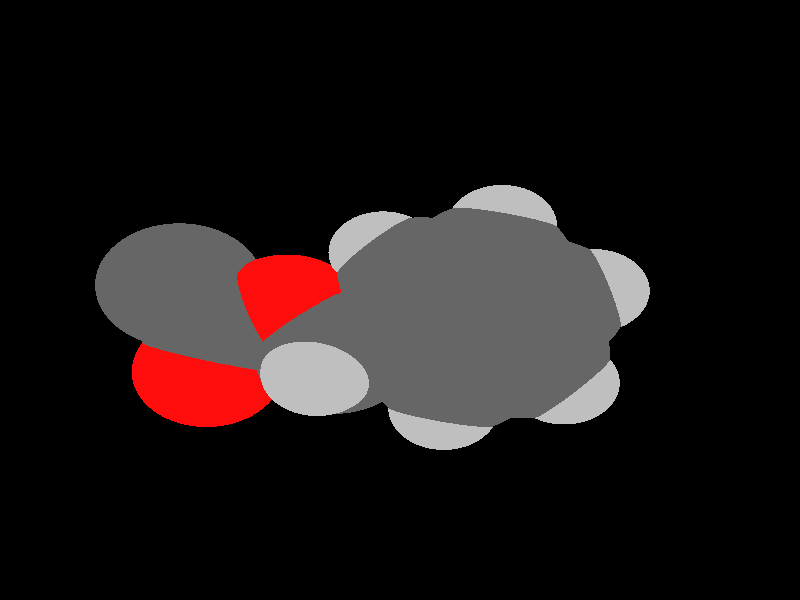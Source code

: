 global_settings {
	ambient_light rgb <0.200000002980232, 0.200000002980232, 0.200000002980232>
	max_trace_level 15
}

background { color rgb <0,0,0> }

camera {
	perspective
	location <0.180797914547007, -0.850889769705576, 21.9292601040419>
	angle 40
	up <-0.986898522951236, 0.15888885639148, 0.0280292117490876>
	right <0.157374663808728, 0.986281632967647, -0.0498172225416216> * 1
	direction <-0.0355600982529242, -0.0447534555680232, -0.998364967147267> }

light_source {
	<-34.4383472014545, 61.4774646517106, 63.6327950231837>
	color rgb <1, 1, 1>
	fade_distance 130.110902570758
	fade_power 0
	spotlight
	area_light <20, 0, 0>, <0, 0, 20>, 20, 20
	circular
	orient
	point_at <34.4383472014545, -61.4774646517106, -63.6327950231837>
}

light_source {
	<-54.2893424448836, -45.5505160144025, -28.6054190967028>
	color rgb <0.300000011920929, 0.300000011920929, 0.300000011920929> shadowless
	fade_distance 130.110902570758
	fade_power 0
	parallel
	point_at <54.2893424448836, 45.5505160144025, 28.6054190967028>
}

#default {
	finish {ambient 0.5 diffuse 1 specular 0.2 roughness .01 metallic 1}
}

union {
cylinder {
	<0.206645192455105, -1.99545555800314, -0.110974252974425>, 	<-0.435946301039194, -1.71703270792527, -0.100746567834087>, 0.075
	pigment { rgbt <0.400000005960464, 0.400000005960464, 0.400000005960464, 0> }
}
cylinder {
	<0.296133710331566, -1.78934777353144, -0.0992957963795236>, 	<-0.346457783162732, -1.51092492345356, -0.0890681112391855>, 0.075
	pigment { rgbt <0.400000005960464, 0.400000005960464, 0.400000005960464, 0> }
}
cylinder {
	<-0.435946301039193, -1.71703270792527, -0.100746567834087>, 	<-1.07853779453349, -1.43860985784739, -0.0905188826937493>, 0.075
	pigment { rgbt <0.400000005960464, 0.400000005960464, 0.400000005960464, 0> }
}
cylinder {
	<-0.346457783162732, -1.51092492345356, -0.0890681112391855>, 	<-0.989049276657031, -1.23250207337569, -0.0788404260988475>, 0.075
	pigment { rgbt <0.400000005960464, 0.400000005960464, 0.400000005960464, 0> }
}
cylinder {
	<0.251389451393336, -1.89240166576729, -0.105135024676975>, 	<0.805120050545423, -1.46011161407505, -0.0844137852319106>, 0.075
	pigment { rgbt <0.400000005960464, 0.400000005960464, 0.400000005960464, 0> }
}
cylinder {
	<0.805120050545423, -1.46011161407505, -0.0844137852319106>, 	<1.35885064969751, -1.02782156238281, -0.0636925457868467>, 0.075
	pigment { rgbt <0.400000005960464, 0.400000005960464, 0.400000005960464, 0> }
}
cylinder {
	<0.251389451393336, -1.89240166576729, -0.105135024676975>, 	<0.381271210069682, -2.63718272571199, -0.129427240680129>, 0.075
	pigment { rgbt <0.400000005960464, 0.400000005960464, 0.400000005960464, 0> }
}
cylinder {
	<0.381271210069682, -2.63718272571199, -0.129427240680129>, 	<0.511152968746029, -3.3819637856567, -0.153719456683283>, 0.075
	pigment { rgbt <0.400000005960464, 0.400000005960464, 0.400000005960464, 0> }
}
cylinder {
	<-1.03379353559526, -1.33555596561154, -0.0846796543962984>, 	<-1.11927119080573, -0.642170170568895, -0.056526288857124>, 0.075
	pigment { rgbt <0.400000005960464, 0.400000005960464, 0.400000005960464, 0> }
}
cylinder {
	<-1.11927119080573, -0.642170170568895, -0.056526288857124>, 	<-1.20474884601619, 0.0512156244737514, -0.0283729233179495>, 0.075
	pigment { rgbt <0.400000005960464, 0.400000005960464, 0.400000005960464, 0> }
}
cylinder {
	<-1.03379353559526, -1.33555596561154, -0.0846796543962984>, 	<-1.5728472604543, -1.72497216914557, -0.101219863371245>, 0.075
	pigment { rgbt <0.400000005960464, 0.400000005960464, 0.400000005960464, 0> }
}
cylinder {
	<-1.5728472604543, -1.72497216914557, -0.101219863371245>, 	<-1.91498411448406, -1.9721342397169, -0.111717917280738>, 0.075
	pigment { rgbt <0.75, 0.75, 0.75, 0> }
}
cylinder {
	<-1.27293549057935, 0.140621666448224, -0.0247135296965969>, 	<-0.71853238564976, 0.562650017717569, -0.00531059579834307>, 0.075
	pigment { rgbt <0.400000005960464, 0.400000005960464, 0.400000005960464, 0> }
}
cylinder {
	<-1.13656220145303, -0.0381904175007208, -0.0320323169393022>, 	<-0.582159096523437, 0.383837933768624, -0.0126293830410484>, 0.075
	pigment { rgbt <0.400000005960464, 0.400000005960464, 0.400000005960464, 0> }
}
cylinder {
	<-0.71853238564976, 0.562650017717569, -0.00531059579834307>, 	<-0.164129280720169, 0.984678368986914, 0.0140923380999107>, 0.075
	pigment { rgbt <0.400000005960464, 0.400000005960464, 0.400000005960464, 0> }
}
cylinder {
	<-0.582159096523437, 0.383837933768624, -0.0126293830410484>, 	<-0.0277559915938458, 0.805866285037969, 0.00677355085720537>, 0.075
	pigment { rgbt <0.400000005960464, 0.400000005960464, 0.400000005960464, 0> }
}
cylinder {
	<-1.20474884601619, 0.0512156244737514, -0.0283729233179495>, 	<-1.81732274548961, 0.309998922641179, -0.0193058478475204>, 0.075
	pigment { rgbt <0.400000005960464, 0.400000005960464, 0.400000005960464, 0> }
}
cylinder {
	<-1.81732274548961, 0.309998922641179, -0.0193058478475204>, 	<-2.2060722714449, 0.474227082825951, -0.0135517318233801>, 0.075
	pigment { rgbt <0.75, 0.75, 0.75, 0> }
}
cylinder {
	<-0.0959426361570073, 0.895272327012442, 0.010432944478558>, 	<0.545506350251552, 0.62547725434789, 0.00169101396181421>, 0.075
	pigment { rgbt <0.400000005960464, 0.400000005960464, 0.400000005960464, 0> }
}
cylinder {
	<0.545506350251552, 0.62547725434789, 0.00169101396181421>, 	<1.18695533666011, 0.355682181683338, -0.00705091655492962>, 0.075
	pigment { rgbt <0.400000005960464, 0.400000005960464, 0.400000005960464, 0> }
}
cylinder {
	<-0.0959426361570073, 0.895272327012442, 0.010432944478558>, 	<-0.17891687345013, 1.55440989070004, 0.0378944819706842>, 0.075
	pigment { rgbt <0.400000005960464, 0.400000005960464, 0.400000005960464, 0> }
}
cylinder {
	<-0.17891687345013, 1.55440989070004, 0.0378944819706842>, 	<-0.231566956173704, 1.97265594377034, 0.0553197969581453>, 0.075
	pigment { rgbt <0.75, 0.75, 0.75, 0> }
}
cylinder {
	<1.29858699428071, 0.36946318692823, -0.0048813748249471>, 	<1.38453465079941, -0.322288685104842, -0.0332021894409057>, 0.075
	pigment { rgbt <0.400000005960464, 0.400000005960464, 0.400000005960464, 0> }
}
cylinder {
	<1.07532367903951, 0.341901176438446, -0.00922045828491212>, 	<1.16127133555821, -0.349850695594626, -0.0375412729008707>, 0.075
	pigment { rgbt <0.400000005960464, 0.400000005960464, 0.400000005960464, 0> }
}
cylinder {
	<1.38453465079941, -0.322288685104842, -0.0332021894409057>, 	<1.47048230731811, -1.01404055713791, -0.0615230040568642>, 0.075
	pigment { rgbt <0.400000005960464, 0.400000005960464, 0.400000005960464, 0> }
}
cylinder {
	<1.16127133555821, -0.349850695594626, -0.0375412729008707>, 	<1.24721899207691, -1.0416025676277, -0.0658620875168292>, 0.075
	pigment { rgbt <0.400000005960464, 0.400000005960464, 0.400000005960464, 0> }
}
cylinder {
	<1.18695533666011, 0.355682181683338, -0.00705091655492962>, 	<1.717648377452, 0.755837207904714, 0.0122297601896889>, 0.075
	pigment { rgbt <0.400000005960464, 0.400000005960464, 0.400000005960464, 0> }
}
cylinder {
	<1.717648377452, 0.755837207904714, 0.0122297601896889>, 	<2.0543983618654, 1.00975461115899, 0.0244642669462533>, 0.075
	pigment { rgbt <0.75, 0.75, 0.75, 0> }
}
cylinder {
	<1.35885064969751, -1.02782156238281, -0.0636925457868467>, 	<1.97650379563418, -1.27617466039409, -0.0703268254736969>, 0.075
	pigment { rgbt <0.400000005960464, 0.400000005960464, 0.400000005960464, 0> }
}
cylinder {
	<1.97650379563418, -1.27617466039409, -0.0703268254736969>, 	<2.36871126995321, -1.43387796353617, -0.0745395686565387>, 0.075
	pigment { rgbt <0.75, 0.75, 0.75, 0> }
}
cylinder {
	<0.511152968746029, -3.3819637856567, -0.153719456683283>, 	<-0.111389503842825, -3.78280053983978, -0.213954302770606>, 0.075
	pigment { rgbt <0.400000005960464, 0.400000005960464, 0.400000005960464, 0> }
}
cylinder {
	<-0.111389503842825, -3.78280053983978, -0.213954302770606>, 	<-0.688678777665813, -4.15450009277412, -0.269810621154775>, 0.075
	pigment { rgbt <1, 0.0500000007450581, 0.0500000007450581, 0> }
}
cylinder {
	<0.511152968746029, -3.3819637856567, -0.153719456683283>, 	<0.826545092962029, -3.55613027535572, 0.411212598768048>, 0.075
	pigment { rgbt <0.400000005960464, 0.400000005960464, 0.400000005960464, 0> }
}
cylinder {
	<0.826545092962029, -3.55613027535572, 0.411212598768048>, 	<1.02755565894055, -3.66713274491935, 0.771263796901034>, 0.075
	pigment { rgbt <0.75, 0.75, 0.75, 0> }
}
cylinder {
	<0.511152968746029, -3.3819637856567, -0.153719456683283>, 	<0.9022472633972, -3.50798957959989, -0.683042990532134>, 0.075
	pigment { rgbt <0.400000005960464, 0.400000005960464, 0.400000005960464, 0> }
}
cylinder {
	<0.9022472633972, -3.50798957959989, -0.683042990532134>, 	<1.15151596894272, -3.58831365221155, -1.02041378295182>, 0.075
	pigment { rgbt <0.75, 0.75, 0.75, 0> }
}
cylinder {
	<-0.688678777665813, -4.15450009277412, -0.269810621154775>, 	<-0.571859745089941, -4.7970336570244, -0.302209043071496>, 0.075
	pigment { rgbt <1, 0.0500000007450581, 0.0500000007450581, 0> }
}
cylinder {
	<-0.571859745089941, -4.7970336570244, -0.302209043071496>, 	<-0.445393183777174, -5.49263101480933, -0.337283096686062>, 0.075
	pigment { rgbt <0.400000005960464, 0.400000005960464, 0.400000005960464, 0> }
}
cylinder {
	<-0.445393183777174, -5.49263101480933, -0.337283096686062>, 	<-1.0874577209871, -5.874325298781, -0.388351105519992>, 0.075
	pigment { rgbt <0.400000005960464, 0.400000005960464, 0.400000005960464, 0> }
}
cylinder {
	<-1.0874577209871, -5.874325298781, -0.388351105519992>, 	<-1.72952225819702, -6.25601958275267, -0.439419114353921>, 0.075
	pigment { rgbt <0.400000005960464, 0.400000005960464, 0.400000005960464, 0> }
}
cylinder {
	<-0.397585089703107, -5.3909605100438, -0.33147408629464>, 	<0.179947032220011, -5.66321414925454, -0.319517676780473>, 0.075
	pigment { rgbt <0.400000005960464, 0.400000005960464, 0.400000005960464, 0> }
}
cylinder {
	<-0.493201277851241, -5.59430151957486, -0.343092107077484>, 	<0.0843308440718768, -5.8665551587856, -0.331135697563316>, 0.075
	pigment { rgbt <0.400000005960464, 0.400000005960464, 0.400000005960464, 0> }
}
cylinder {
	<0.179947032220011, -5.66321414925454, -0.319517676780473>, 	<0.70864295608103, -5.91244598215717, -0.308572302948964>, 0.075
	pigment { rgbt <1, 0.0500000007450581, 0.0500000007450581, 0> }
}
cylinder {
	<0.0843308440718768, -5.8665551587856, -0.331135697563316>, 	<0.613026767932896, -6.11578699168823, -0.320190323731807>, 0.075
	pigment { rgbt <1, 0.0500000007450581, 0.0500000007450581, 0> }
}
sphere {
	<0.251389451393336, -1.89240166576729, -0.105135024676975>, 0.4104
	pigment { rgbt <0.400000005960464, 0.400000005960464, 0.400000005960464,0> }
}
sphere {
	<-1.03379353559526, -1.33555596561154, -0.0846796543962984>, 0.4104
	pigment { rgbt <0.400000005960464, 0.400000005960464, 0.400000005960464,0> }
}
sphere {
	<-1.20474884601619, 0.0512156244737514, -0.0283729233179495>, 0.4104
	pigment { rgbt <0.400000005960464, 0.400000005960464, 0.400000005960464,0> }
}
sphere {
	<-0.0959426361570073, 0.895272327012442, 0.010432944478558>, 0.4104
	pigment { rgbt <0.400000005960464, 0.400000005960464, 0.400000005960464,0> }
}
sphere {
	<1.18695533666011, 0.355682181683338, -0.00705091655492962>, 0.4104
	pigment { rgbt <0.400000005960464, 0.400000005960464, 0.400000005960464,0> }
}
sphere {
	<1.35885064969751, -1.02782156238281, -0.0636925457868467>, 0.4104
	pigment { rgbt <0.400000005960464, 0.400000005960464, 0.400000005960464,0> }
}
sphere {
	<-1.91498411448406, -1.9721342397169, -0.111717917280738>, 0.1674
	pigment { rgbt <0.75, 0.75, 0.75,0> }
}
sphere {
	<-2.2060722714449, 0.474227082825951, -0.0135517318233801>, 0.1674
	pigment { rgbt <0.75, 0.75, 0.75,0> }
}
sphere {
	<-0.231566956173704, 1.97265594377034, 0.0553197969581453>, 0.1674
	pigment { rgbt <0.75, 0.75, 0.75,0> }
}
sphere {
	<2.0543983618654, 1.00975461115899, 0.0244642669462533>, 0.1674
	pigment { rgbt <0.75, 0.75, 0.75,0> }
}
sphere {
	<2.36871126995321, -1.43387796353617, -0.0745395686565387>, 0.1674
	pigment { rgbt <0.75, 0.75, 0.75,0> }
}
sphere {
	<0.511152968746029, -3.3819637856567, -0.153719456683283>, 0.4104
	pigment { rgbt <0.400000005960464, 0.400000005960464, 0.400000005960464,0> }
}
sphere {
	<-0.688678777665813, -4.15450009277412, -0.269810621154775>, 0.3564
	pigment { rgbt <1, 0.0500000007450581, 0.0500000007450581,0> }
}
sphere {
	<1.02755565894055, -3.66713274491935, 0.771263796901034>, 0.1674
	pigment { rgbt <0.75, 0.75, 0.75,0> }
}
sphere {
	<1.15151596894272, -3.58831365221155, -1.02041378295182>, 0.1674
	pigment { rgbt <0.75, 0.75, 0.75,0> }
}
sphere {
	<-0.445393183777174, -5.49263101480933, -0.337283096686062>, 0.4104
	pigment { rgbt <0.400000005960464, 0.400000005960464, 0.400000005960464,0> }
}
sphere {
	<-1.72952225819702, -6.25601958275267, -0.439419114353921>, 0.4104
	pigment { rgbt <0.400000005960464, 0.400000005960464, 0.400000005960464,0> }
}
sphere {
	<0.660834862006963, -6.0141164869227, -0.314381313340385>, 0.3564
	pigment { rgbt <1, 0.0500000007450581, 0.0500000007450581,0> }
}
}
merge {
}
union {
}
merge {
sphere {
	<0.251389451393336, -1.89240166576729, -0.105135024676975>, 1.69983
	pigment { rgbt <0, 0, 0,0> }
}
sphere {
	<-1.03379353559526, -1.33555596561154, -0.0846796543962984>, 1.69983
	pigment { rgbt <0, 0, 0,0> }
}
sphere {
	<-1.20474884601619, 0.0512156244737514, -0.0283729233179495>, 1.69983
	pigment { rgbt <0, 0, 0,0> }
}
sphere {
	<-0.0959426361570073, 0.895272327012442, 0.010432944478558>, 1.69983
	pigment { rgbt <0, 0, 0,0> }
}
sphere {
	<1.18695533666011, 0.355682181683338, -0.00705091655492962>, 1.69983
	pigment { rgbt <0, 0, 0,0> }
}
sphere {
	<1.35885064969751, -1.02782156238281, -0.0636925457868467>, 1.69983
	pigment { rgbt <0, 0, 0,0> }
}
sphere {
	<-1.91498411448406, -1.9721342397169, -0.111717917280738>, 1.09989
	pigment { rgbt <0, 0, 0,0> }
}
sphere {
	<-2.2060722714449, 0.474227082825951, -0.0135517318233801>, 1.09989
	pigment { rgbt <0, 0, 0,0> }
}
sphere {
	<-0.231566956173704, 1.97265594377034, 0.0553197969581453>, 1.09989
	pigment { rgbt <0, 0, 0,0> }
}
sphere {
	<2.0543983618654, 1.00975461115899, 0.0244642669462533>, 1.09989
	pigment { rgbt <0, 0, 0,0> }
}
sphere {
	<2.36871126995321, -1.43387796353617, -0.0745395686565387>, 1.09989
	pigment { rgbt <0, 0, 0,0> }
}
sphere {
	<0.511152968746029, -3.3819637856567, -0.153719456683283>, 1.69983
	pigment { rgbt <0, 0, 0,0> }
}
sphere {
	<-0.688678777665813, -4.15450009277412, -0.269810621154775>, 1.519848
	pigment { rgbt <0, 0, 0,0> }
}
sphere {
	<1.02755565894055, -3.66713274491935, 0.771263796901034>, 1.09989
	pigment { rgbt <0, 0, 0,0> }
}
sphere {
	<1.15151596894272, -3.58831365221155, -1.02041378295182>, 1.09989
	pigment { rgbt <0, 0, 0,0> }
}
sphere {
	<-0.445393183777174, -5.49263101480933, -0.337283096686062>, 1.69983
	pigment { rgbt <0, 0, 0,0> }
}
sphere {
	<-1.72952225819702, -6.25601958275267, -0.439419114353921>, 1.69983
	pigment { rgbt <0, 0, 0,0> }
}
sphere {
	<0.660834862006963, -6.0141164869227, -0.314381313340385>, 1.519848
	pigment { rgbt <0, 0, 0,0> }
}
sphere {
	<0.251389451393336, -1.89240166576729, -0.105135024676975>, 1.7
	pigment { rgbt <0.400000005960464, 0.400000005960464, 0.400000005960464,0.350000023841858> }
}
sphere {
	<-1.03379353559526, -1.33555596561154, -0.0846796543962984>, 1.7
	pigment { rgbt <0.400000005960464, 0.400000005960464, 0.400000005960464,0.350000023841858> }
}
sphere {
	<-1.20474884601619, 0.0512156244737514, -0.0283729233179495>, 1.7
	pigment { rgbt <0.400000005960464, 0.400000005960464, 0.400000005960464,0.350000023841858> }
}
sphere {
	<-0.0959426361570073, 0.895272327012442, 0.010432944478558>, 1.7
	pigment { rgbt <0.400000005960464, 0.400000005960464, 0.400000005960464,0.350000023841858> }
}
sphere {
	<1.18695533666011, 0.355682181683338, -0.00705091655492962>, 1.7
	pigment { rgbt <0.400000005960464, 0.400000005960464, 0.400000005960464,0.350000023841858> }
}
sphere {
	<1.35885064969751, -1.02782156238281, -0.0636925457868467>, 1.7
	pigment { rgbt <0.400000005960464, 0.400000005960464, 0.400000005960464,0.350000023841858> }
}
sphere {
	<-1.91498411448406, -1.9721342397169, -0.111717917280738>, 1.1
	pigment { rgbt <0.75, 0.75, 0.75,0.350000023841858> }
}
sphere {
	<-2.2060722714449, 0.474227082825951, -0.0135517318233801>, 1.1
	pigment { rgbt <0.75, 0.75, 0.75,0.350000023841858> }
}
sphere {
	<-0.231566956173704, 1.97265594377034, 0.0553197969581453>, 1.1
	pigment { rgbt <0.75, 0.75, 0.75,0.350000023841858> }
}
sphere {
	<2.0543983618654, 1.00975461115899, 0.0244642669462533>, 1.1
	pigment { rgbt <0.75, 0.75, 0.75,0.350000023841858> }
}
sphere {
	<2.36871126995321, -1.43387796353617, -0.0745395686565387>, 1.1
	pigment { rgbt <0.75, 0.75, 0.75,0.350000023841858> }
}
sphere {
	<0.511152968746029, -3.3819637856567, -0.153719456683283>, 1.7
	pigment { rgbt <0.400000005960464, 0.400000005960464, 0.400000005960464,0.350000023841858> }
}
sphere {
	<-0.688678777665813, -4.15450009277412, -0.269810621154775>, 1.52
	pigment { rgbt <1, 0.0500000007450581, 0.0500000007450581,0.350000023841858> }
}
sphere {
	<1.02755565894055, -3.66713274491935, 0.771263796901034>, 1.1
	pigment { rgbt <0.75, 0.75, 0.75,0.350000023841858> }
}
sphere {
	<1.15151596894272, -3.58831365221155, -1.02041378295182>, 1.1
	pigment { rgbt <0.75, 0.75, 0.75,0.350000023841858> }
}
sphere {
	<-0.445393183777174, -5.49263101480933, -0.337283096686062>, 1.7
	pigment { rgbt <0.400000005960464, 0.400000005960464, 0.400000005960464,0.350000023841858> }
}
sphere {
	<-1.72952225819702, -6.25601958275267, -0.439419114353921>, 1.7
	pigment { rgbt <0.400000005960464, 0.400000005960464, 0.400000005960464,0.350000023841858> }
}
sphere {
	<0.660834862006963, -6.0141164869227, -0.314381313340385>, 1.52
	pigment { rgbt <1, 0.0500000007450581, 0.0500000007450581,0.350000023841858> }
}
}
